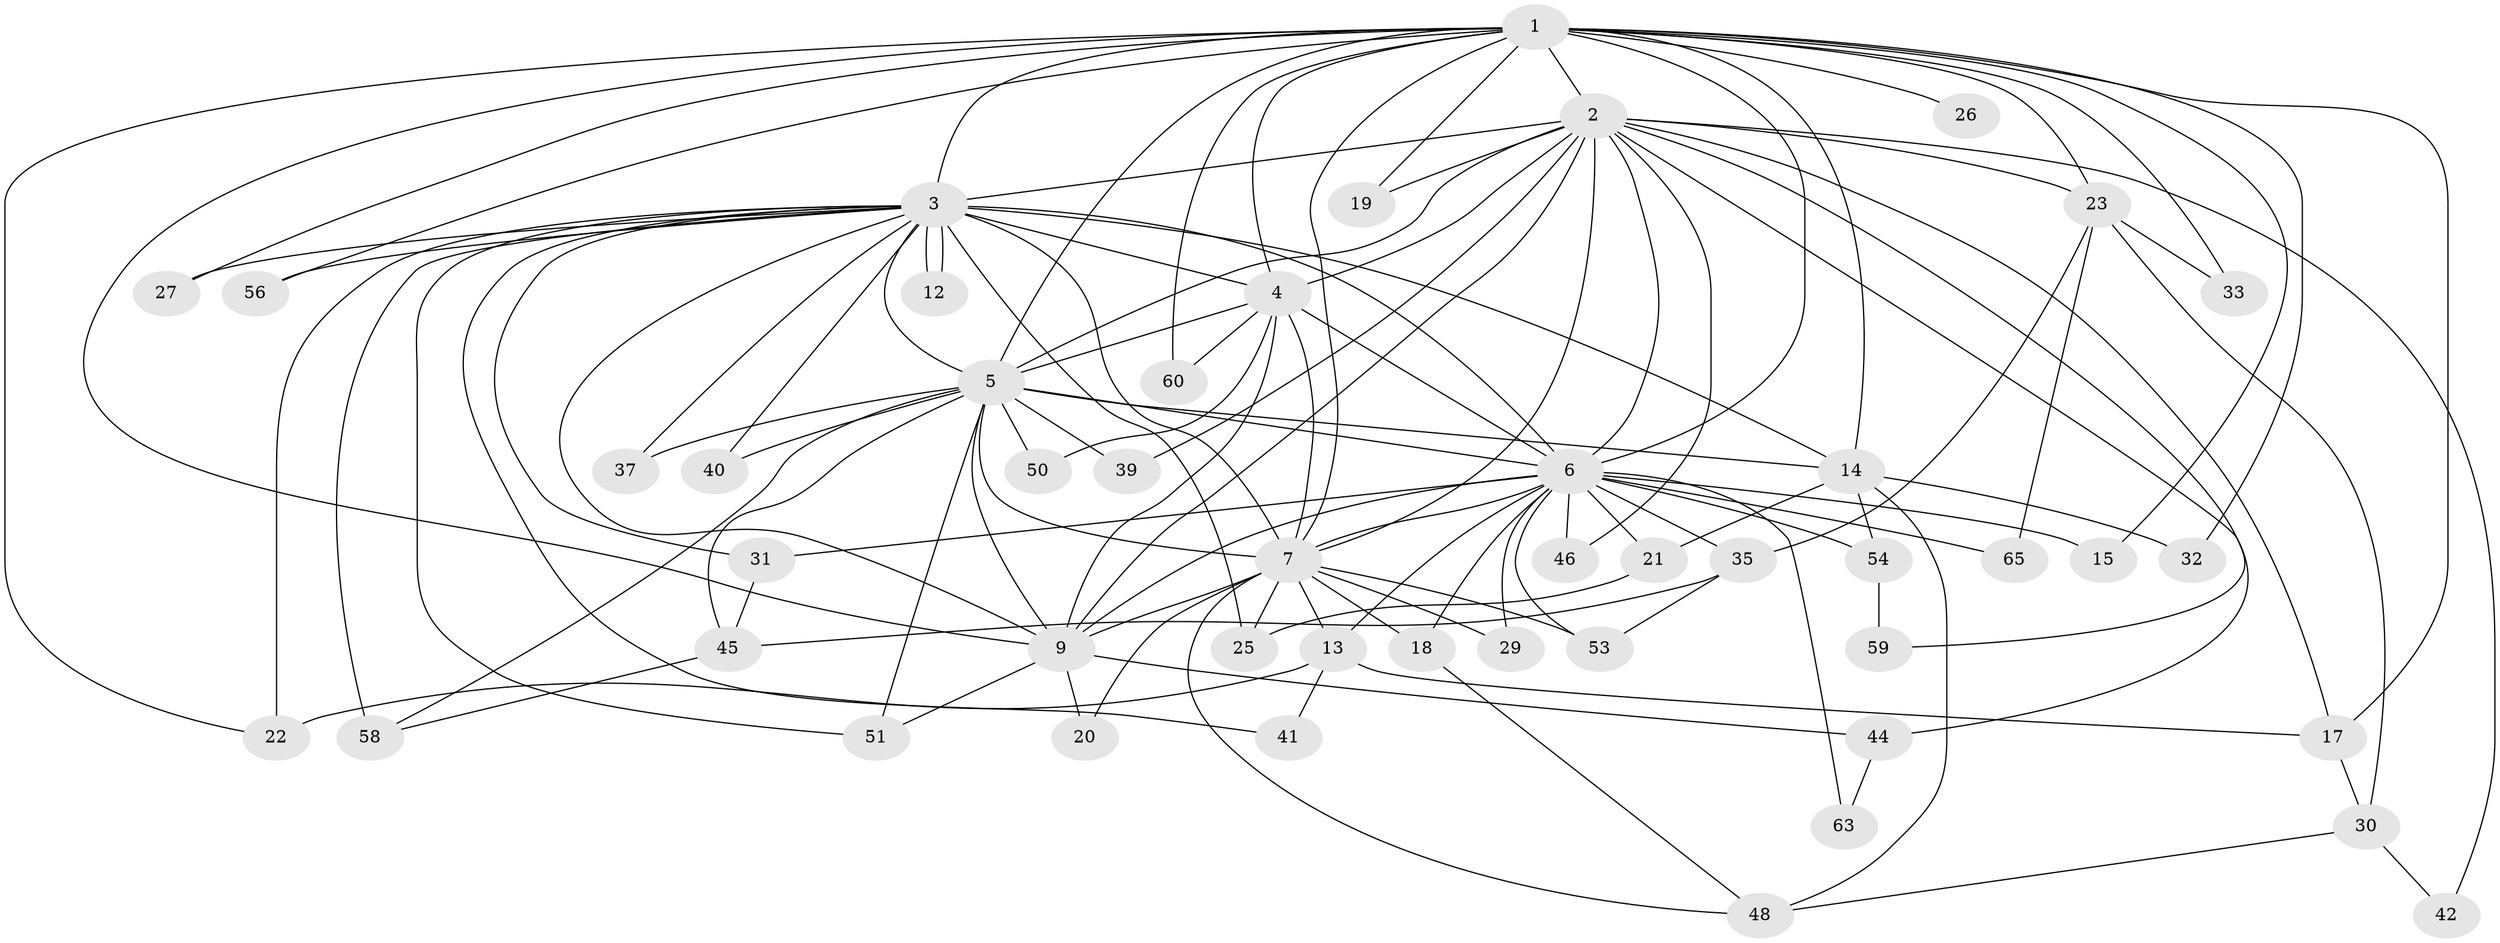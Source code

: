 // Generated by graph-tools (version 1.1) at 2025/51/02/27/25 19:51:51]
// undirected, 47 vertices, 115 edges
graph export_dot {
graph [start="1"]
  node [color=gray90,style=filled];
  1 [super="+8"];
  2 [super="+16"];
  3 [super="+34"];
  4 [super="+28"];
  5 [super="+11"];
  6 [super="+10"];
  7 [super="+36"];
  9 [super="+55"];
  12;
  13 [super="+61"];
  14 [super="+43"];
  15;
  17;
  18;
  19;
  20;
  21;
  22 [super="+47"];
  23 [super="+24"];
  25 [super="+38"];
  26;
  27;
  29;
  30 [super="+57"];
  31;
  32;
  33;
  35;
  37;
  39;
  40;
  41;
  42;
  44;
  45 [super="+52"];
  46;
  48 [super="+49"];
  50;
  51;
  53 [super="+64"];
  54;
  56;
  58 [super="+62"];
  59;
  60;
  63;
  65;
  1 -- 2 [weight=3];
  1 -- 3 [weight=2];
  1 -- 4 [weight=2];
  1 -- 5 [weight=2];
  1 -- 6 [weight=4];
  1 -- 7 [weight=2];
  1 -- 9 [weight=2];
  1 -- 15;
  1 -- 19;
  1 -- 23;
  1 -- 26 [weight=2];
  1 -- 32;
  1 -- 33;
  1 -- 56;
  1 -- 17;
  1 -- 27;
  1 -- 60;
  1 -- 14;
  1 -- 22;
  2 -- 3;
  2 -- 4;
  2 -- 5 [weight=2];
  2 -- 6 [weight=2];
  2 -- 7;
  2 -- 9;
  2 -- 17;
  2 -- 19;
  2 -- 42;
  2 -- 44;
  2 -- 59;
  2 -- 23 [weight=2];
  2 -- 39;
  2 -- 46;
  3 -- 4;
  3 -- 5;
  3 -- 6 [weight=2];
  3 -- 7 [weight=2];
  3 -- 9;
  3 -- 12;
  3 -- 12;
  3 -- 14;
  3 -- 22;
  3 -- 25;
  3 -- 27;
  3 -- 31;
  3 -- 37;
  3 -- 40;
  3 -- 41;
  3 -- 51;
  3 -- 56;
  3 -- 58;
  4 -- 5;
  4 -- 6 [weight=2];
  4 -- 7 [weight=2];
  4 -- 9;
  4 -- 50;
  4 -- 60;
  5 -- 6 [weight=2];
  5 -- 7;
  5 -- 9;
  5 -- 14;
  5 -- 37;
  5 -- 39;
  5 -- 40;
  5 -- 45;
  5 -- 50;
  5 -- 51;
  5 -- 58;
  6 -- 7 [weight=2];
  6 -- 9 [weight=2];
  6 -- 15;
  6 -- 35;
  6 -- 46;
  6 -- 54;
  6 -- 65;
  6 -- 13;
  6 -- 18;
  6 -- 21;
  6 -- 31;
  6 -- 29;
  6 -- 63;
  6 -- 53;
  7 -- 9;
  7 -- 13;
  7 -- 18;
  7 -- 20;
  7 -- 25;
  7 -- 29;
  7 -- 53;
  7 -- 48;
  9 -- 20;
  9 -- 44;
  9 -- 51;
  13 -- 22;
  13 -- 41;
  13 -- 17;
  14 -- 21;
  14 -- 32;
  14 -- 48;
  14 -- 54;
  17 -- 30;
  18 -- 48;
  21 -- 25;
  23 -- 65;
  23 -- 33;
  23 -- 35;
  23 -- 30;
  30 -- 42;
  30 -- 48;
  31 -- 45;
  35 -- 53;
  35 -- 45;
  44 -- 63;
  45 -- 58;
  54 -- 59;
}

